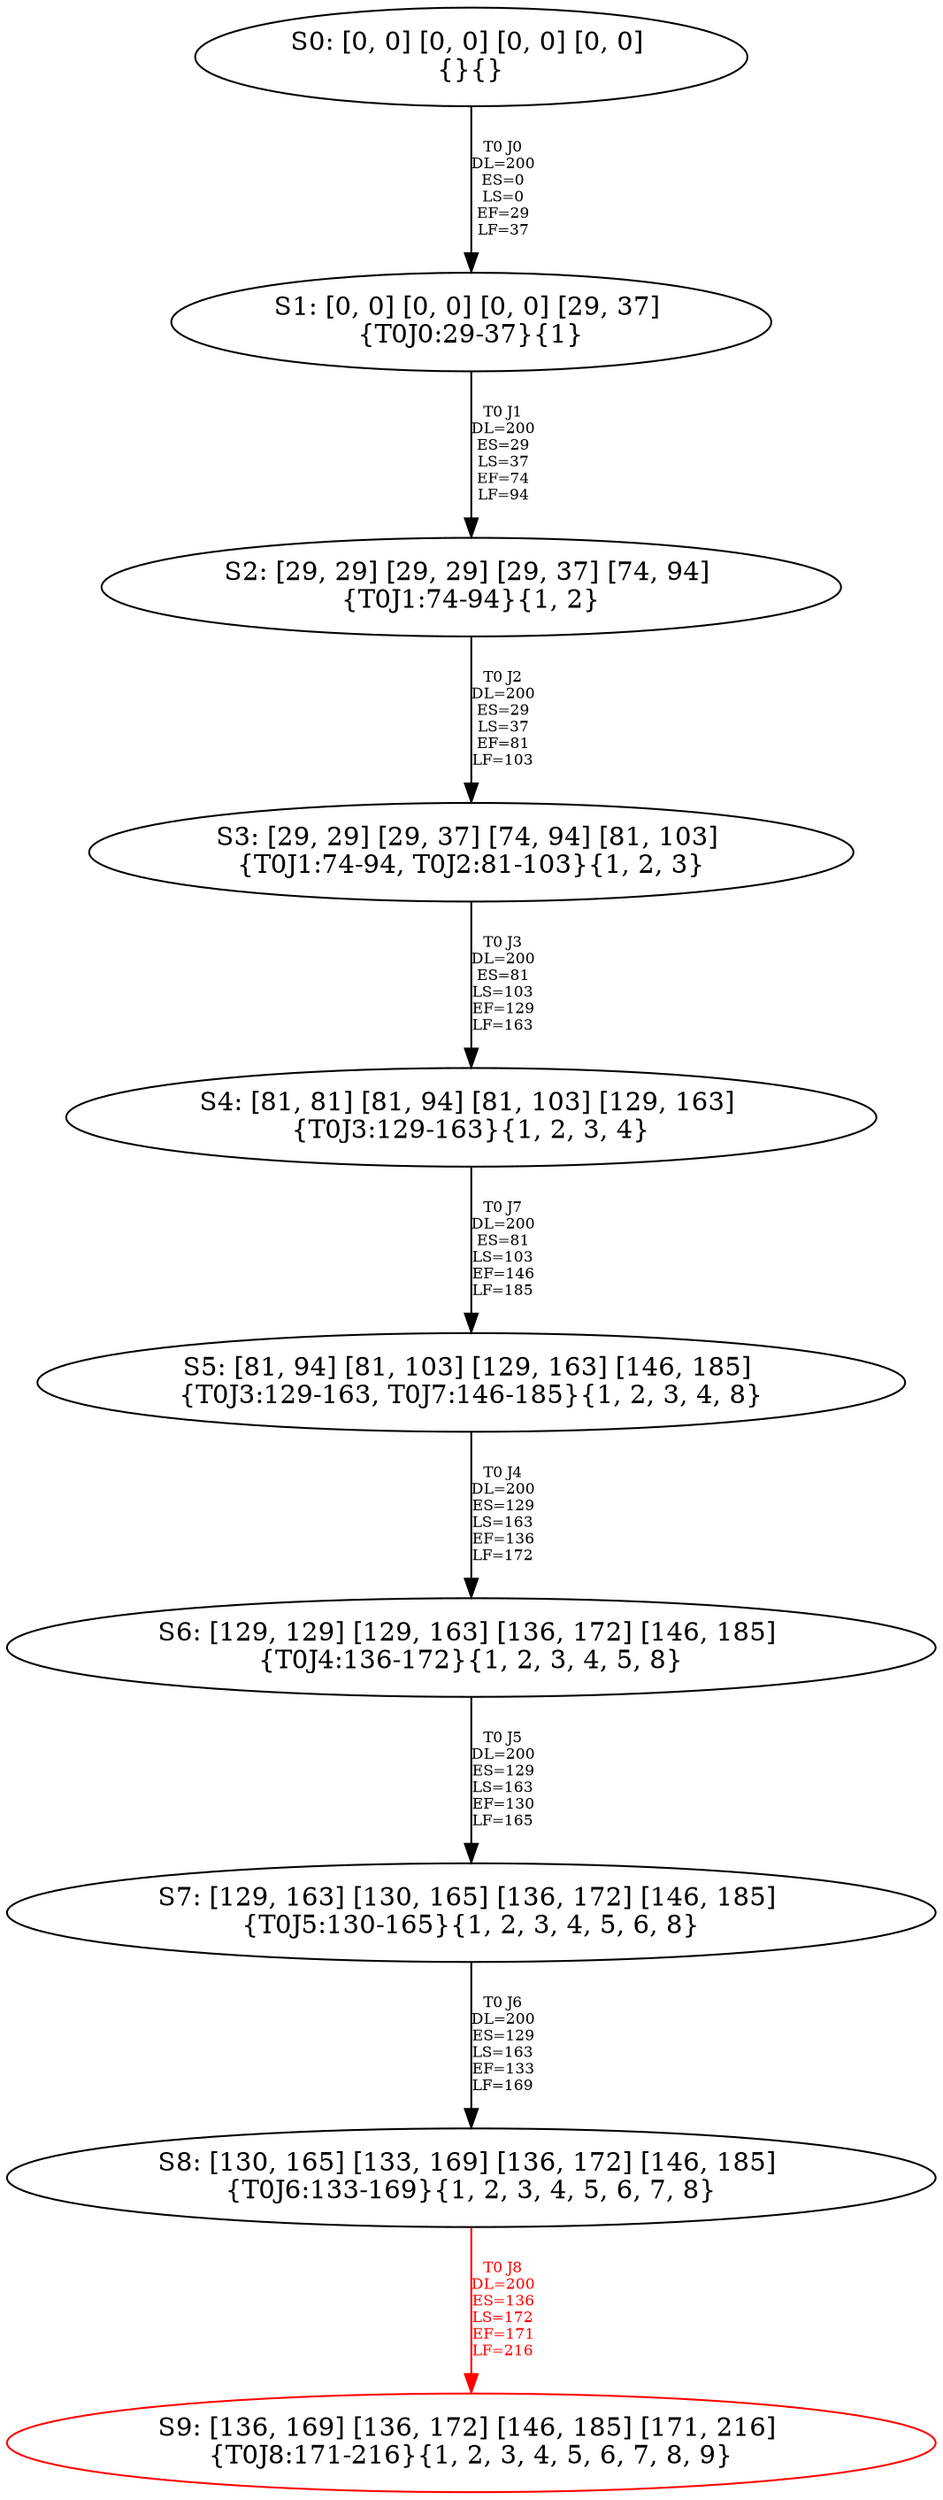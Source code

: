 digraph {
	S0[label="S0: [0, 0] [0, 0] [0, 0] [0, 0] \n{}{}"];
	S1[label="S1: [0, 0] [0, 0] [0, 0] [29, 37] \n{T0J0:29-37}{1}"];
	S2[label="S2: [29, 29] [29, 29] [29, 37] [74, 94] \n{T0J1:74-94}{1, 2}"];
	S3[label="S3: [29, 29] [29, 37] [74, 94] [81, 103] \n{T0J1:74-94, T0J2:81-103}{1, 2, 3}"];
	S4[label="S4: [81, 81] [81, 94] [81, 103] [129, 163] \n{T0J3:129-163}{1, 2, 3, 4}"];
	S5[label="S5: [81, 94] [81, 103] [129, 163] [146, 185] \n{T0J3:129-163, T0J7:146-185}{1, 2, 3, 4, 8}"];
	S6[label="S6: [129, 129] [129, 163] [136, 172] [146, 185] \n{T0J4:136-172}{1, 2, 3, 4, 5, 8}"];
	S7[label="S7: [129, 163] [130, 165] [136, 172] [146, 185] \n{T0J5:130-165}{1, 2, 3, 4, 5, 6, 8}"];
	S8[label="S8: [130, 165] [133, 169] [136, 172] [146, 185] \n{T0J6:133-169}{1, 2, 3, 4, 5, 6, 7, 8}"];
	S9[label="S9: [136, 169] [136, 172] [146, 185] [171, 216] \n{T0J8:171-216}{1, 2, 3, 4, 5, 6, 7, 8, 9}"];
	S0 -> S1[label="T0 J0\nDL=200\nES=0\nLS=0\nEF=29\nLF=37",fontsize=8];
	S1 -> S2[label="T0 J1\nDL=200\nES=29\nLS=37\nEF=74\nLF=94",fontsize=8];
	S2 -> S3[label="T0 J2\nDL=200\nES=29\nLS=37\nEF=81\nLF=103",fontsize=8];
	S3 -> S4[label="T0 J3\nDL=200\nES=81\nLS=103\nEF=129\nLF=163",fontsize=8];
	S4 -> S5[label="T0 J7\nDL=200\nES=81\nLS=103\nEF=146\nLF=185",fontsize=8];
	S5 -> S6[label="T0 J4\nDL=200\nES=129\nLS=163\nEF=136\nLF=172",fontsize=8];
	S6 -> S7[label="T0 J5\nDL=200\nES=129\nLS=163\nEF=130\nLF=165",fontsize=8];
	S7 -> S8[label="T0 J6\nDL=200\nES=129\nLS=163\nEF=133\nLF=169",fontsize=8];
	S8 -> S9[label="T0 J8\nDL=200\nES=136\nLS=172\nEF=171\nLF=216",color=Red,fontcolor=Red,fontsize=8];
S9[color=Red];
}
